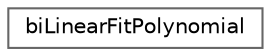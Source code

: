 digraph "Graphical Class Hierarchy"
{
 // LATEX_PDF_SIZE
  bgcolor="transparent";
  edge [fontname=Helvetica,fontsize=10,labelfontname=Helvetica,labelfontsize=10];
  node [fontname=Helvetica,fontsize=10,shape=box,height=0.2,width=0.4];
  rankdir="LR";
  Node0 [id="Node000000",label="biLinearFitPolynomial",height=0.2,width=0.4,color="grey40", fillcolor="white", style="filled",URL="$classFoam_1_1biLinearFitPolynomial.html",tooltip="BiLinear polynomial for interpolation fitting."];
}
